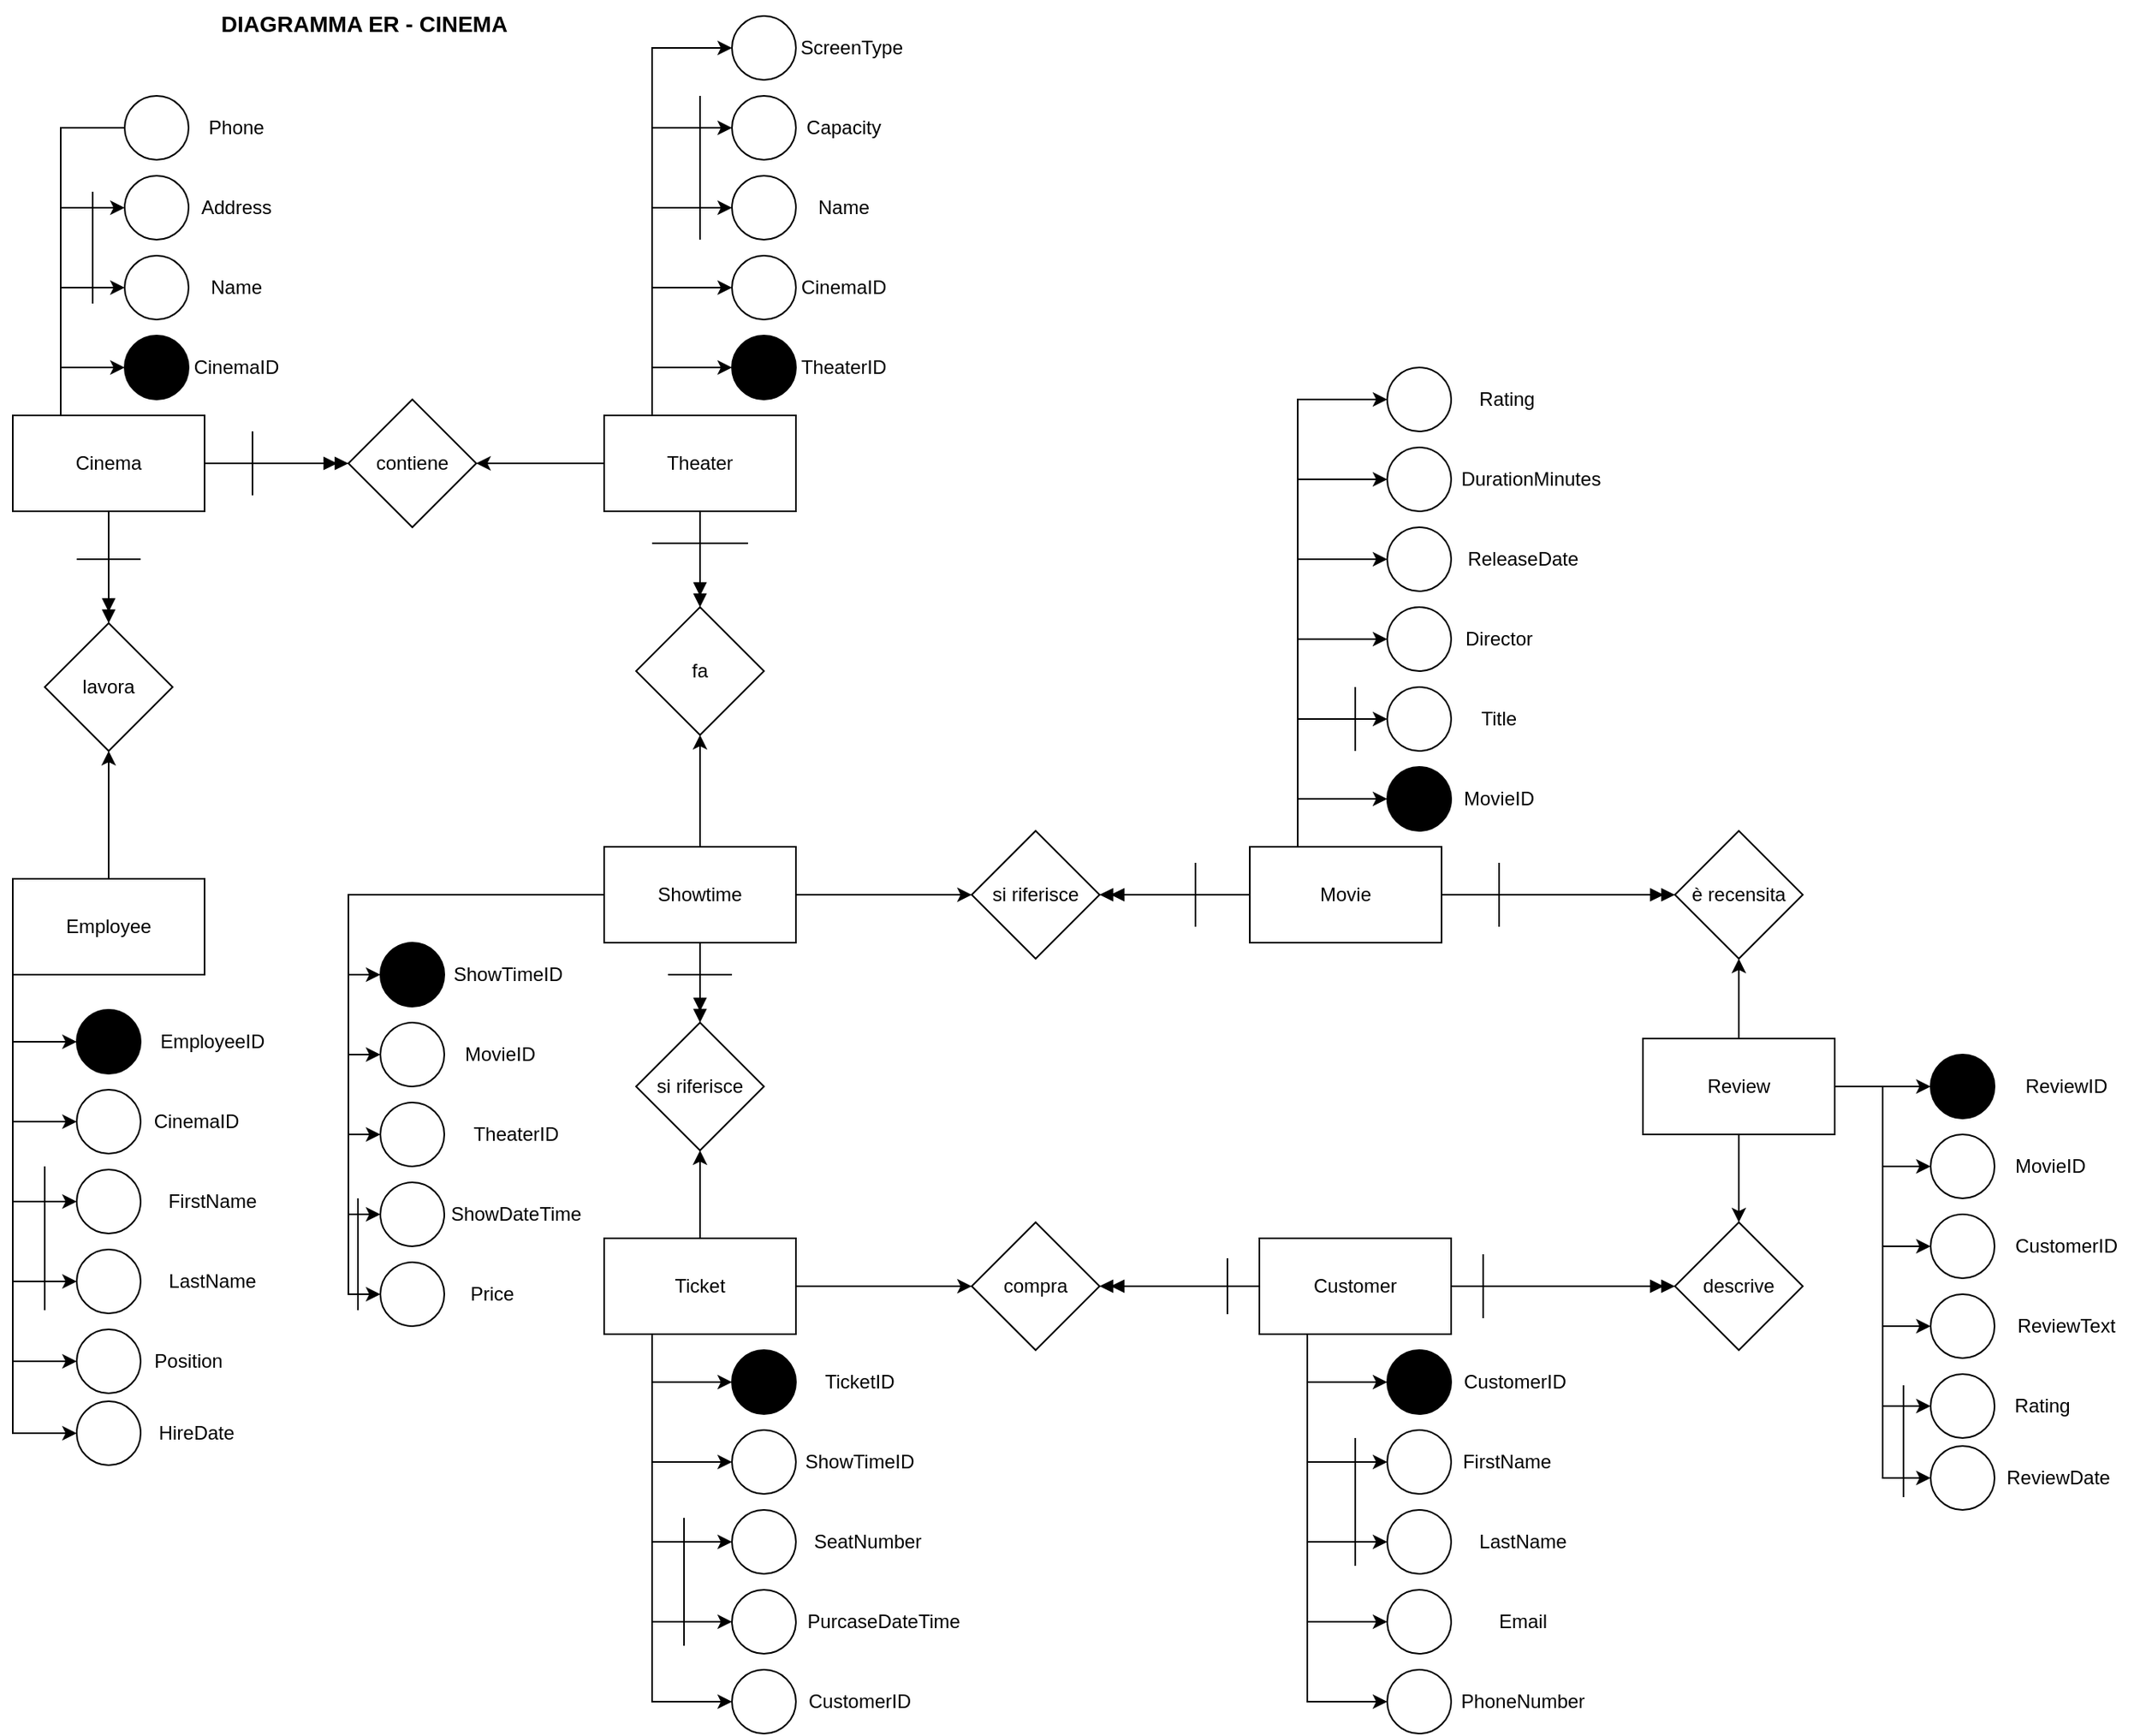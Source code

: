 <mxfile version="24.0.4" type="device">
  <diagram name="Pagina-1" id="YjfYWzAqHSG7mTVUZEVx">
    <mxGraphModel dx="1289" dy="1909" grid="1" gridSize="10" guides="1" tooltips="1" connect="1" arrows="1" fold="1" page="1" pageScale="1" pageWidth="827" pageHeight="1169" math="0" shadow="0">
      <root>
        <mxCell id="0" />
        <mxCell id="1" parent="0" />
        <mxCell id="iszFGnKtWHCGsxFUqVb4-21" style="edgeStyle=orthogonalEdgeStyle;rounded=0;orthogonalLoop=1;jettySize=auto;html=1;exitX=0.5;exitY=0;exitDx=0;exitDy=0;entryX=0.5;entryY=1;entryDx=0;entryDy=0;" edge="1" parent="1" source="iszFGnKtWHCGsxFUqVb4-1" target="iszFGnKtWHCGsxFUqVb4-18">
          <mxGeometry relative="1" as="geometry" />
        </mxCell>
        <mxCell id="iszFGnKtWHCGsxFUqVb4-23" style="edgeStyle=orthogonalEdgeStyle;rounded=0;orthogonalLoop=1;jettySize=auto;html=1;exitX=1;exitY=0.5;exitDx=0;exitDy=0;entryX=0;entryY=0.5;entryDx=0;entryDy=0;" edge="1" parent="1" source="iszFGnKtWHCGsxFUqVb4-1" target="iszFGnKtWHCGsxFUqVb4-22">
          <mxGeometry relative="1" as="geometry" />
        </mxCell>
        <mxCell id="iszFGnKtWHCGsxFUqVb4-26" style="edgeStyle=orthogonalEdgeStyle;rounded=0;orthogonalLoop=1;jettySize=auto;html=1;exitX=0.5;exitY=1;exitDx=0;exitDy=0;entryX=0.5;entryY=0;entryDx=0;entryDy=0;endArrow=doubleBlock;endFill=1;" edge="1" parent="1" source="iszFGnKtWHCGsxFUqVb4-1" target="iszFGnKtWHCGsxFUqVb4-25">
          <mxGeometry relative="1" as="geometry" />
        </mxCell>
        <mxCell id="iszFGnKtWHCGsxFUqVb4-119" style="edgeStyle=orthogonalEdgeStyle;rounded=0;orthogonalLoop=1;jettySize=auto;html=1;exitX=0;exitY=0.5;exitDx=0;exitDy=0;entryX=0;entryY=0.5;entryDx=0;entryDy=0;" edge="1" parent="1" source="iszFGnKtWHCGsxFUqVb4-1" target="iszFGnKtWHCGsxFUqVb4-116">
          <mxGeometry relative="1" as="geometry" />
        </mxCell>
        <mxCell id="iszFGnKtWHCGsxFUqVb4-120" style="edgeStyle=orthogonalEdgeStyle;rounded=0;orthogonalLoop=1;jettySize=auto;html=1;exitX=0;exitY=0.5;exitDx=0;exitDy=0;entryX=0;entryY=0.5;entryDx=0;entryDy=0;" edge="1" parent="1" source="iszFGnKtWHCGsxFUqVb4-1" target="iszFGnKtWHCGsxFUqVb4-115">
          <mxGeometry relative="1" as="geometry" />
        </mxCell>
        <mxCell id="iszFGnKtWHCGsxFUqVb4-121" style="edgeStyle=orthogonalEdgeStyle;rounded=0;orthogonalLoop=1;jettySize=auto;html=1;exitX=0;exitY=0.5;exitDx=0;exitDy=0;entryX=0;entryY=0.5;entryDx=0;entryDy=0;" edge="1" parent="1" source="iszFGnKtWHCGsxFUqVb4-1" target="iszFGnKtWHCGsxFUqVb4-113">
          <mxGeometry relative="1" as="geometry" />
        </mxCell>
        <mxCell id="iszFGnKtWHCGsxFUqVb4-122" style="edgeStyle=orthogonalEdgeStyle;rounded=0;orthogonalLoop=1;jettySize=auto;html=1;exitX=0;exitY=0.5;exitDx=0;exitDy=0;entryX=0;entryY=0.5;entryDx=0;entryDy=0;" edge="1" parent="1" source="iszFGnKtWHCGsxFUqVb4-1" target="iszFGnKtWHCGsxFUqVb4-111">
          <mxGeometry relative="1" as="geometry" />
        </mxCell>
        <mxCell id="iszFGnKtWHCGsxFUqVb4-123" style="edgeStyle=orthogonalEdgeStyle;rounded=0;orthogonalLoop=1;jettySize=auto;html=1;exitX=0;exitY=0.5;exitDx=0;exitDy=0;entryX=0;entryY=0.5;entryDx=0;entryDy=0;" edge="1" parent="1" source="iszFGnKtWHCGsxFUqVb4-1" target="iszFGnKtWHCGsxFUqVb4-109">
          <mxGeometry relative="1" as="geometry" />
        </mxCell>
        <mxCell id="iszFGnKtWHCGsxFUqVb4-1" value="Showtime" style="rounded=0;whiteSpace=wrap;html=1;" vertex="1" parent="1">
          <mxGeometry x="10" y="340" width="120" height="60" as="geometry" />
        </mxCell>
        <mxCell id="iszFGnKtWHCGsxFUqVb4-12" style="edgeStyle=orthogonalEdgeStyle;rounded=0;orthogonalLoop=1;jettySize=auto;html=1;exitX=0;exitY=0.5;exitDx=0;exitDy=0;entryX=1;entryY=0.5;entryDx=0;entryDy=0;" edge="1" parent="1" source="iszFGnKtWHCGsxFUqVb4-2" target="iszFGnKtWHCGsxFUqVb4-10">
          <mxGeometry relative="1" as="geometry" />
        </mxCell>
        <mxCell id="iszFGnKtWHCGsxFUqVb4-20" style="edgeStyle=orthogonalEdgeStyle;rounded=0;orthogonalLoop=1;jettySize=auto;html=1;exitX=0.5;exitY=1;exitDx=0;exitDy=0;entryX=0.5;entryY=0;entryDx=0;entryDy=0;endArrow=doubleBlock;endFill=1;" edge="1" parent="1" source="iszFGnKtWHCGsxFUqVb4-2" target="iszFGnKtWHCGsxFUqVb4-18">
          <mxGeometry relative="1" as="geometry" />
        </mxCell>
        <mxCell id="iszFGnKtWHCGsxFUqVb4-71" style="edgeStyle=orthogonalEdgeStyle;rounded=0;orthogonalLoop=1;jettySize=auto;html=1;exitX=0.25;exitY=0;exitDx=0;exitDy=0;entryX=0;entryY=0.5;entryDx=0;entryDy=0;" edge="1" parent="1" source="iszFGnKtWHCGsxFUqVb4-2" target="iszFGnKtWHCGsxFUqVb4-63">
          <mxGeometry relative="1" as="geometry" />
        </mxCell>
        <mxCell id="iszFGnKtWHCGsxFUqVb4-74" style="edgeStyle=orthogonalEdgeStyle;rounded=0;orthogonalLoop=1;jettySize=auto;html=1;exitX=0.25;exitY=0;exitDx=0;exitDy=0;entryX=0;entryY=0.5;entryDx=0;entryDy=0;" edge="1" parent="1" source="iszFGnKtWHCGsxFUqVb4-2" target="iszFGnKtWHCGsxFUqVb4-65">
          <mxGeometry relative="1" as="geometry" />
        </mxCell>
        <mxCell id="iszFGnKtWHCGsxFUqVb4-75" style="edgeStyle=orthogonalEdgeStyle;rounded=0;orthogonalLoop=1;jettySize=auto;html=1;exitX=0.25;exitY=0;exitDx=0;exitDy=0;entryX=0;entryY=0.5;entryDx=0;entryDy=0;" edge="1" parent="1" source="iszFGnKtWHCGsxFUqVb4-2" target="iszFGnKtWHCGsxFUqVb4-67">
          <mxGeometry relative="1" as="geometry" />
        </mxCell>
        <mxCell id="iszFGnKtWHCGsxFUqVb4-76" style="edgeStyle=orthogonalEdgeStyle;rounded=0;orthogonalLoop=1;jettySize=auto;html=1;exitX=0.25;exitY=0;exitDx=0;exitDy=0;entryX=0;entryY=0.5;entryDx=0;entryDy=0;" edge="1" parent="1" source="iszFGnKtWHCGsxFUqVb4-2" target="iszFGnKtWHCGsxFUqVb4-69">
          <mxGeometry relative="1" as="geometry" />
        </mxCell>
        <mxCell id="iszFGnKtWHCGsxFUqVb4-77" style="edgeStyle=orthogonalEdgeStyle;rounded=0;orthogonalLoop=1;jettySize=auto;html=1;exitX=0.25;exitY=0;exitDx=0;exitDy=0;entryX=0;entryY=0.5;entryDx=0;entryDy=0;" edge="1" parent="1" source="iszFGnKtWHCGsxFUqVb4-2" target="iszFGnKtWHCGsxFUqVb4-72">
          <mxGeometry relative="1" as="geometry" />
        </mxCell>
        <mxCell id="iszFGnKtWHCGsxFUqVb4-2" value="Theater" style="rounded=0;whiteSpace=wrap;html=1;" vertex="1" parent="1">
          <mxGeometry x="10" y="70" width="120" height="60" as="geometry" />
        </mxCell>
        <mxCell id="iszFGnKtWHCGsxFUqVb4-11" style="edgeStyle=orthogonalEdgeStyle;rounded=0;orthogonalLoop=1;jettySize=auto;html=1;exitX=1;exitY=0.5;exitDx=0;exitDy=0;entryX=0;entryY=0.5;entryDx=0;entryDy=0;endArrow=doubleBlock;endFill=1;" edge="1" parent="1" source="iszFGnKtWHCGsxFUqVb4-3" target="iszFGnKtWHCGsxFUqVb4-10">
          <mxGeometry relative="1" as="geometry" />
        </mxCell>
        <mxCell id="iszFGnKtWHCGsxFUqVb4-32" style="edgeStyle=orthogonalEdgeStyle;rounded=0;orthogonalLoop=1;jettySize=auto;html=1;exitX=0.5;exitY=1;exitDx=0;exitDy=0;entryX=0.5;entryY=0;entryDx=0;entryDy=0;endArrow=doubleBlock;endFill=1;" edge="1" parent="1" source="iszFGnKtWHCGsxFUqVb4-3" target="iszFGnKtWHCGsxFUqVb4-31">
          <mxGeometry relative="1" as="geometry" />
        </mxCell>
        <mxCell id="iszFGnKtWHCGsxFUqVb4-59" style="edgeStyle=orthogonalEdgeStyle;rounded=0;orthogonalLoop=1;jettySize=auto;html=1;exitX=0.25;exitY=0;exitDx=0;exitDy=0;entryX=0;entryY=0.5;entryDx=0;entryDy=0;" edge="1" parent="1" source="iszFGnKtWHCGsxFUqVb4-3" target="iszFGnKtWHCGsxFUqVb4-47">
          <mxGeometry relative="1" as="geometry" />
        </mxCell>
        <mxCell id="iszFGnKtWHCGsxFUqVb4-60" style="edgeStyle=orthogonalEdgeStyle;rounded=0;orthogonalLoop=1;jettySize=auto;html=1;exitX=0.25;exitY=0;exitDx=0;exitDy=0;entryX=0;entryY=0.5;entryDx=0;entryDy=0;" edge="1" parent="1" source="iszFGnKtWHCGsxFUqVb4-3" target="iszFGnKtWHCGsxFUqVb4-49">
          <mxGeometry relative="1" as="geometry" />
        </mxCell>
        <mxCell id="iszFGnKtWHCGsxFUqVb4-61" style="edgeStyle=orthogonalEdgeStyle;rounded=0;orthogonalLoop=1;jettySize=auto;html=1;exitX=0.25;exitY=0;exitDx=0;exitDy=0;entryX=0;entryY=0.5;entryDx=0;entryDy=0;" edge="1" parent="1" source="iszFGnKtWHCGsxFUqVb4-3" target="iszFGnKtWHCGsxFUqVb4-51">
          <mxGeometry relative="1" as="geometry" />
        </mxCell>
        <mxCell id="iszFGnKtWHCGsxFUqVb4-62" style="edgeStyle=orthogonalEdgeStyle;rounded=0;orthogonalLoop=1;jettySize=auto;html=1;exitX=0.25;exitY=0;exitDx=0;exitDy=0;entryX=0;entryY=0.5;entryDx=0;entryDy=0;endArrow=none;" edge="1" parent="1" source="iszFGnKtWHCGsxFUqVb4-3" target="iszFGnKtWHCGsxFUqVb4-55">
          <mxGeometry relative="1" as="geometry" />
        </mxCell>
        <mxCell id="iszFGnKtWHCGsxFUqVb4-3" value="Cinema" style="rounded=0;whiteSpace=wrap;html=1;" vertex="1" parent="1">
          <mxGeometry x="-360" y="70" width="120" height="60" as="geometry" />
        </mxCell>
        <mxCell id="iszFGnKtWHCGsxFUqVb4-33" style="edgeStyle=orthogonalEdgeStyle;rounded=0;orthogonalLoop=1;jettySize=auto;html=1;exitX=0.5;exitY=0;exitDx=0;exitDy=0;entryX=0.5;entryY=1;entryDx=0;entryDy=0;" edge="1" parent="1" source="iszFGnKtWHCGsxFUqVb4-4" target="iszFGnKtWHCGsxFUqVb4-31">
          <mxGeometry relative="1" as="geometry" />
        </mxCell>
        <mxCell id="iszFGnKtWHCGsxFUqVb4-202" style="edgeStyle=orthogonalEdgeStyle;rounded=0;orthogonalLoop=1;jettySize=auto;html=1;exitX=0;exitY=1;exitDx=0;exitDy=0;entryX=0;entryY=0.5;entryDx=0;entryDy=0;" edge="1" parent="1" source="iszFGnKtWHCGsxFUqVb4-4" target="iszFGnKtWHCGsxFUqVb4-197">
          <mxGeometry relative="1" as="geometry" />
        </mxCell>
        <mxCell id="iszFGnKtWHCGsxFUqVb4-203" style="edgeStyle=orthogonalEdgeStyle;rounded=0;orthogonalLoop=1;jettySize=auto;html=1;exitX=0;exitY=1;exitDx=0;exitDy=0;entryX=0;entryY=0.5;entryDx=0;entryDy=0;" edge="1" parent="1" source="iszFGnKtWHCGsxFUqVb4-4" target="iszFGnKtWHCGsxFUqVb4-196">
          <mxGeometry relative="1" as="geometry" />
        </mxCell>
        <mxCell id="iszFGnKtWHCGsxFUqVb4-204" style="edgeStyle=orthogonalEdgeStyle;rounded=0;orthogonalLoop=1;jettySize=auto;html=1;exitX=0;exitY=1;exitDx=0;exitDy=0;entryX=0;entryY=0.5;entryDx=0;entryDy=0;" edge="1" parent="1" source="iszFGnKtWHCGsxFUqVb4-4" target="iszFGnKtWHCGsxFUqVb4-194">
          <mxGeometry relative="1" as="geometry" />
        </mxCell>
        <mxCell id="iszFGnKtWHCGsxFUqVb4-205" style="edgeStyle=orthogonalEdgeStyle;rounded=0;orthogonalLoop=1;jettySize=auto;html=1;exitX=0;exitY=1;exitDx=0;exitDy=0;entryX=0;entryY=0.5;entryDx=0;entryDy=0;" edge="1" parent="1" source="iszFGnKtWHCGsxFUqVb4-4" target="iszFGnKtWHCGsxFUqVb4-192">
          <mxGeometry relative="1" as="geometry" />
        </mxCell>
        <mxCell id="iszFGnKtWHCGsxFUqVb4-206" style="edgeStyle=orthogonalEdgeStyle;rounded=0;orthogonalLoop=1;jettySize=auto;html=1;exitX=0;exitY=1;exitDx=0;exitDy=0;entryX=0;entryY=0.5;entryDx=0;entryDy=0;" edge="1" parent="1" source="iszFGnKtWHCGsxFUqVb4-4" target="iszFGnKtWHCGsxFUqVb4-190">
          <mxGeometry relative="1" as="geometry" />
        </mxCell>
        <mxCell id="iszFGnKtWHCGsxFUqVb4-207" style="edgeStyle=orthogonalEdgeStyle;rounded=0;orthogonalLoop=1;jettySize=auto;html=1;exitX=0;exitY=1;exitDx=0;exitDy=0;entryX=0;entryY=0.5;entryDx=0;entryDy=0;" edge="1" parent="1" source="iszFGnKtWHCGsxFUqVb4-4" target="iszFGnKtWHCGsxFUqVb4-200">
          <mxGeometry relative="1" as="geometry" />
        </mxCell>
        <mxCell id="iszFGnKtWHCGsxFUqVb4-4" value="Employee" style="rounded=0;whiteSpace=wrap;html=1;" vertex="1" parent="1">
          <mxGeometry x="-360" y="360" width="120" height="60" as="geometry" />
        </mxCell>
        <mxCell id="iszFGnKtWHCGsxFUqVb4-30" style="edgeStyle=orthogonalEdgeStyle;rounded=0;orthogonalLoop=1;jettySize=auto;html=1;exitX=0;exitY=0.5;exitDx=0;exitDy=0;entryX=1;entryY=0.5;entryDx=0;entryDy=0;endArrow=doubleBlock;endFill=1;" edge="1" parent="1" source="iszFGnKtWHCGsxFUqVb4-5" target="iszFGnKtWHCGsxFUqVb4-28">
          <mxGeometry relative="1" as="geometry" />
        </mxCell>
        <mxCell id="iszFGnKtWHCGsxFUqVb4-39" style="edgeStyle=orthogonalEdgeStyle;rounded=0;orthogonalLoop=1;jettySize=auto;html=1;exitX=1;exitY=0.5;exitDx=0;exitDy=0;entryX=0;entryY=0.5;entryDx=0;entryDy=0;endArrow=doubleBlock;endFill=1;" edge="1" parent="1" source="iszFGnKtWHCGsxFUqVb4-5" target="iszFGnKtWHCGsxFUqVb4-36">
          <mxGeometry relative="1" as="geometry" />
        </mxCell>
        <mxCell id="iszFGnKtWHCGsxFUqVb4-164" style="edgeStyle=orthogonalEdgeStyle;rounded=0;orthogonalLoop=1;jettySize=auto;html=1;exitX=0.25;exitY=1;exitDx=0;exitDy=0;entryX=0;entryY=0.5;entryDx=0;entryDy=0;" edge="1" parent="1" source="iszFGnKtWHCGsxFUqVb4-5" target="iszFGnKtWHCGsxFUqVb4-161">
          <mxGeometry relative="1" as="geometry" />
        </mxCell>
        <mxCell id="iszFGnKtWHCGsxFUqVb4-165" style="edgeStyle=orthogonalEdgeStyle;rounded=0;orthogonalLoop=1;jettySize=auto;html=1;exitX=0.25;exitY=1;exitDx=0;exitDy=0;entryX=0;entryY=0.5;entryDx=0;entryDy=0;" edge="1" parent="1" source="iszFGnKtWHCGsxFUqVb4-5" target="iszFGnKtWHCGsxFUqVb4-160">
          <mxGeometry relative="1" as="geometry" />
        </mxCell>
        <mxCell id="iszFGnKtWHCGsxFUqVb4-167" style="edgeStyle=orthogonalEdgeStyle;rounded=0;orthogonalLoop=1;jettySize=auto;html=1;exitX=0.25;exitY=1;exitDx=0;exitDy=0;entryX=0;entryY=0.5;entryDx=0;entryDy=0;" edge="1" parent="1" source="iszFGnKtWHCGsxFUqVb4-5" target="iszFGnKtWHCGsxFUqVb4-158">
          <mxGeometry relative="1" as="geometry" />
        </mxCell>
        <mxCell id="iszFGnKtWHCGsxFUqVb4-168" style="edgeStyle=orthogonalEdgeStyle;rounded=0;orthogonalLoop=1;jettySize=auto;html=1;exitX=0.25;exitY=1;exitDx=0;exitDy=0;entryX=0;entryY=0.5;entryDx=0;entryDy=0;" edge="1" parent="1" source="iszFGnKtWHCGsxFUqVb4-5" target="iszFGnKtWHCGsxFUqVb4-156">
          <mxGeometry relative="1" as="geometry" />
        </mxCell>
        <mxCell id="iszFGnKtWHCGsxFUqVb4-169" style="edgeStyle=orthogonalEdgeStyle;rounded=0;orthogonalLoop=1;jettySize=auto;html=1;exitX=0.25;exitY=1;exitDx=0;exitDy=0;entryX=0;entryY=0.5;entryDx=0;entryDy=0;" edge="1" parent="1" source="iszFGnKtWHCGsxFUqVb4-5" target="iszFGnKtWHCGsxFUqVb4-154">
          <mxGeometry relative="1" as="geometry" />
        </mxCell>
        <mxCell id="iszFGnKtWHCGsxFUqVb4-5" value="Customer" style="rounded=0;whiteSpace=wrap;html=1;" vertex="1" parent="1">
          <mxGeometry x="420" y="585" width="120" height="60" as="geometry" />
        </mxCell>
        <mxCell id="iszFGnKtWHCGsxFUqVb4-24" style="edgeStyle=orthogonalEdgeStyle;rounded=0;orthogonalLoop=1;jettySize=auto;html=1;exitX=0;exitY=0.5;exitDx=0;exitDy=0;entryX=1;entryY=0.5;entryDx=0;entryDy=0;endArrow=doubleBlock;endFill=1;" edge="1" parent="1" source="iszFGnKtWHCGsxFUqVb4-6" target="iszFGnKtWHCGsxFUqVb4-22">
          <mxGeometry relative="1" as="geometry" />
        </mxCell>
        <mxCell id="iszFGnKtWHCGsxFUqVb4-37" style="edgeStyle=orthogonalEdgeStyle;rounded=0;orthogonalLoop=1;jettySize=auto;html=1;exitX=1;exitY=0.5;exitDx=0;exitDy=0;entryX=0;entryY=0.5;entryDx=0;entryDy=0;endArrow=doubleBlock;endFill=1;" edge="1" parent="1" source="iszFGnKtWHCGsxFUqVb4-6" target="iszFGnKtWHCGsxFUqVb4-35">
          <mxGeometry relative="1" as="geometry" />
        </mxCell>
        <mxCell id="iszFGnKtWHCGsxFUqVb4-101" style="edgeStyle=orthogonalEdgeStyle;rounded=0;orthogonalLoop=1;jettySize=auto;html=1;exitX=0.25;exitY=0;exitDx=0;exitDy=0;entryX=0;entryY=0.5;entryDx=0;entryDy=0;" edge="1" parent="1" source="iszFGnKtWHCGsxFUqVb4-6" target="iszFGnKtWHCGsxFUqVb4-88">
          <mxGeometry relative="1" as="geometry" />
        </mxCell>
        <mxCell id="iszFGnKtWHCGsxFUqVb4-102" style="edgeStyle=orthogonalEdgeStyle;rounded=0;orthogonalLoop=1;jettySize=auto;html=1;exitX=0.25;exitY=0;exitDx=0;exitDy=0;entryX=0;entryY=0.5;entryDx=0;entryDy=0;" edge="1" parent="1" source="iszFGnKtWHCGsxFUqVb4-6" target="iszFGnKtWHCGsxFUqVb4-90">
          <mxGeometry relative="1" as="geometry" />
        </mxCell>
        <mxCell id="iszFGnKtWHCGsxFUqVb4-103" style="edgeStyle=orthogonalEdgeStyle;rounded=0;orthogonalLoop=1;jettySize=auto;html=1;exitX=0.25;exitY=0;exitDx=0;exitDy=0;entryX=0;entryY=0.5;entryDx=0;entryDy=0;" edge="1" parent="1" source="iszFGnKtWHCGsxFUqVb4-6" target="iszFGnKtWHCGsxFUqVb4-92">
          <mxGeometry relative="1" as="geometry" />
        </mxCell>
        <mxCell id="iszFGnKtWHCGsxFUqVb4-104" style="edgeStyle=orthogonalEdgeStyle;rounded=0;orthogonalLoop=1;jettySize=auto;html=1;exitX=0.25;exitY=0;exitDx=0;exitDy=0;entryX=0;entryY=0.5;entryDx=0;entryDy=0;" edge="1" parent="1" source="iszFGnKtWHCGsxFUqVb4-6" target="iszFGnKtWHCGsxFUqVb4-94">
          <mxGeometry relative="1" as="geometry" />
        </mxCell>
        <mxCell id="iszFGnKtWHCGsxFUqVb4-105" style="edgeStyle=orthogonalEdgeStyle;rounded=0;orthogonalLoop=1;jettySize=auto;html=1;exitX=0.25;exitY=0;exitDx=0;exitDy=0;entryX=0;entryY=0.5;entryDx=0;entryDy=0;" edge="1" parent="1" source="iszFGnKtWHCGsxFUqVb4-6" target="iszFGnKtWHCGsxFUqVb4-96">
          <mxGeometry relative="1" as="geometry" />
        </mxCell>
        <mxCell id="iszFGnKtWHCGsxFUqVb4-106" style="edgeStyle=orthogonalEdgeStyle;rounded=0;orthogonalLoop=1;jettySize=auto;html=1;exitX=0.25;exitY=0;exitDx=0;exitDy=0;entryX=0;entryY=0.5;entryDx=0;entryDy=0;" edge="1" parent="1" source="iszFGnKtWHCGsxFUqVb4-6" target="iszFGnKtWHCGsxFUqVb4-99">
          <mxGeometry relative="1" as="geometry" />
        </mxCell>
        <mxCell id="iszFGnKtWHCGsxFUqVb4-6" value="Movie" style="rounded=0;whiteSpace=wrap;html=1;" vertex="1" parent="1">
          <mxGeometry x="414" y="340" width="120" height="60" as="geometry" />
        </mxCell>
        <mxCell id="iszFGnKtWHCGsxFUqVb4-27" style="edgeStyle=orthogonalEdgeStyle;rounded=0;orthogonalLoop=1;jettySize=auto;html=1;exitX=0.5;exitY=0;exitDx=0;exitDy=0;entryX=0.5;entryY=1;entryDx=0;entryDy=0;" edge="1" parent="1" source="iszFGnKtWHCGsxFUqVb4-7" target="iszFGnKtWHCGsxFUqVb4-25">
          <mxGeometry relative="1" as="geometry" />
        </mxCell>
        <mxCell id="iszFGnKtWHCGsxFUqVb4-29" style="edgeStyle=orthogonalEdgeStyle;rounded=0;orthogonalLoop=1;jettySize=auto;html=1;exitX=1;exitY=0.5;exitDx=0;exitDy=0;entryX=0;entryY=0.5;entryDx=0;entryDy=0;endArrow=classic;endFill=1;" edge="1" parent="1" source="iszFGnKtWHCGsxFUqVb4-7" target="iszFGnKtWHCGsxFUqVb4-28">
          <mxGeometry relative="1" as="geometry" />
        </mxCell>
        <mxCell id="iszFGnKtWHCGsxFUqVb4-144" style="edgeStyle=orthogonalEdgeStyle;rounded=0;orthogonalLoop=1;jettySize=auto;html=1;exitX=0.25;exitY=1;exitDx=0;exitDy=0;entryX=0;entryY=0.5;entryDx=0;entryDy=0;" edge="1" parent="1" source="iszFGnKtWHCGsxFUqVb4-7" target="iszFGnKtWHCGsxFUqVb4-141">
          <mxGeometry relative="1" as="geometry" />
        </mxCell>
        <mxCell id="iszFGnKtWHCGsxFUqVb4-145" style="edgeStyle=orthogonalEdgeStyle;rounded=0;orthogonalLoop=1;jettySize=auto;html=1;exitX=0.25;exitY=1;exitDx=0;exitDy=0;entryX=0;entryY=0.5;entryDx=0;entryDy=0;" edge="1" parent="1" source="iszFGnKtWHCGsxFUqVb4-7" target="iszFGnKtWHCGsxFUqVb4-140">
          <mxGeometry relative="1" as="geometry" />
        </mxCell>
        <mxCell id="iszFGnKtWHCGsxFUqVb4-146" style="edgeStyle=orthogonalEdgeStyle;rounded=0;orthogonalLoop=1;jettySize=auto;html=1;exitX=0.25;exitY=1;exitDx=0;exitDy=0;entryX=0;entryY=0.5;entryDx=0;entryDy=0;" edge="1" parent="1" source="iszFGnKtWHCGsxFUqVb4-7" target="iszFGnKtWHCGsxFUqVb4-138">
          <mxGeometry relative="1" as="geometry" />
        </mxCell>
        <mxCell id="iszFGnKtWHCGsxFUqVb4-147" style="edgeStyle=orthogonalEdgeStyle;rounded=0;orthogonalLoop=1;jettySize=auto;html=1;exitX=0.25;exitY=1;exitDx=0;exitDy=0;entryX=0;entryY=0.5;entryDx=0;entryDy=0;" edge="1" parent="1" source="iszFGnKtWHCGsxFUqVb4-7" target="iszFGnKtWHCGsxFUqVb4-136">
          <mxGeometry relative="1" as="geometry" />
        </mxCell>
        <mxCell id="iszFGnKtWHCGsxFUqVb4-148" style="edgeStyle=orthogonalEdgeStyle;rounded=0;orthogonalLoop=1;jettySize=auto;html=1;exitX=0.25;exitY=1;exitDx=0;exitDy=0;entryX=0;entryY=0.5;entryDx=0;entryDy=0;" edge="1" parent="1" source="iszFGnKtWHCGsxFUqVb4-7" target="iszFGnKtWHCGsxFUqVb4-134">
          <mxGeometry relative="1" as="geometry" />
        </mxCell>
        <mxCell id="iszFGnKtWHCGsxFUqVb4-7" value="Ticket" style="rounded=0;whiteSpace=wrap;html=1;" vertex="1" parent="1">
          <mxGeometry x="10" y="585" width="120" height="60" as="geometry" />
        </mxCell>
        <mxCell id="iszFGnKtWHCGsxFUqVb4-38" style="edgeStyle=orthogonalEdgeStyle;rounded=0;orthogonalLoop=1;jettySize=auto;html=1;exitX=0.5;exitY=0;exitDx=0;exitDy=0;entryX=0.5;entryY=1;entryDx=0;entryDy=0;" edge="1" parent="1" source="iszFGnKtWHCGsxFUqVb4-8" target="iszFGnKtWHCGsxFUqVb4-35">
          <mxGeometry relative="1" as="geometry" />
        </mxCell>
        <mxCell id="iszFGnKtWHCGsxFUqVb4-40" style="edgeStyle=orthogonalEdgeStyle;rounded=0;orthogonalLoop=1;jettySize=auto;html=1;exitX=0.5;exitY=1;exitDx=0;exitDy=0;entryX=0.5;entryY=0;entryDx=0;entryDy=0;" edge="1" parent="1" source="iszFGnKtWHCGsxFUqVb4-8" target="iszFGnKtWHCGsxFUqVb4-36">
          <mxGeometry relative="1" as="geometry" />
        </mxCell>
        <mxCell id="iszFGnKtWHCGsxFUqVb4-183" style="edgeStyle=orthogonalEdgeStyle;rounded=0;orthogonalLoop=1;jettySize=auto;html=1;exitX=1;exitY=0.5;exitDx=0;exitDy=0;entryX=0;entryY=0.5;entryDx=0;entryDy=0;" edge="1" parent="1" source="iszFGnKtWHCGsxFUqVb4-8" target="iszFGnKtWHCGsxFUqVb4-178">
          <mxGeometry relative="1" as="geometry" />
        </mxCell>
        <mxCell id="iszFGnKtWHCGsxFUqVb4-184" style="edgeStyle=orthogonalEdgeStyle;rounded=0;orthogonalLoop=1;jettySize=auto;html=1;exitX=1;exitY=0.5;exitDx=0;exitDy=0;entryX=0;entryY=0.5;entryDx=0;entryDy=0;" edge="1" parent="1" source="iszFGnKtWHCGsxFUqVb4-8" target="iszFGnKtWHCGsxFUqVb4-177">
          <mxGeometry relative="1" as="geometry" />
        </mxCell>
        <mxCell id="iszFGnKtWHCGsxFUqVb4-185" style="edgeStyle=orthogonalEdgeStyle;rounded=0;orthogonalLoop=1;jettySize=auto;html=1;exitX=1;exitY=0.5;exitDx=0;exitDy=0;entryX=0;entryY=0.5;entryDx=0;entryDy=0;" edge="1" parent="1" source="iszFGnKtWHCGsxFUqVb4-8" target="iszFGnKtWHCGsxFUqVb4-175">
          <mxGeometry relative="1" as="geometry" />
        </mxCell>
        <mxCell id="iszFGnKtWHCGsxFUqVb4-186" style="edgeStyle=orthogonalEdgeStyle;rounded=0;orthogonalLoop=1;jettySize=auto;html=1;exitX=1;exitY=0.5;exitDx=0;exitDy=0;entryX=0;entryY=0.5;entryDx=0;entryDy=0;" edge="1" parent="1" source="iszFGnKtWHCGsxFUqVb4-8" target="iszFGnKtWHCGsxFUqVb4-173">
          <mxGeometry relative="1" as="geometry" />
        </mxCell>
        <mxCell id="iszFGnKtWHCGsxFUqVb4-188" style="edgeStyle=orthogonalEdgeStyle;rounded=0;orthogonalLoop=1;jettySize=auto;html=1;exitX=1;exitY=0.5;exitDx=0;exitDy=0;entryX=0;entryY=0.5;entryDx=0;entryDy=0;" edge="1" parent="1" source="iszFGnKtWHCGsxFUqVb4-8" target="iszFGnKtWHCGsxFUqVb4-171">
          <mxGeometry relative="1" as="geometry" />
        </mxCell>
        <mxCell id="iszFGnKtWHCGsxFUqVb4-189" style="edgeStyle=orthogonalEdgeStyle;rounded=0;orthogonalLoop=1;jettySize=auto;html=1;exitX=1;exitY=0.5;exitDx=0;exitDy=0;entryX=0;entryY=0.5;entryDx=0;entryDy=0;" edge="1" parent="1" source="iszFGnKtWHCGsxFUqVb4-8" target="iszFGnKtWHCGsxFUqVb4-181">
          <mxGeometry relative="1" as="geometry" />
        </mxCell>
        <mxCell id="iszFGnKtWHCGsxFUqVb4-8" value="Review" style="rounded=0;whiteSpace=wrap;html=1;" vertex="1" parent="1">
          <mxGeometry x="660" y="460" width="120" height="60" as="geometry" />
        </mxCell>
        <mxCell id="iszFGnKtWHCGsxFUqVb4-10" value="contiene" style="rhombus;whiteSpace=wrap;html=1;" vertex="1" parent="1">
          <mxGeometry x="-150" y="60" width="80" height="80" as="geometry" />
        </mxCell>
        <mxCell id="iszFGnKtWHCGsxFUqVb4-13" value="" style="endArrow=none;html=1;rounded=0;" edge="1" parent="1">
          <mxGeometry width="50" height="50" relative="1" as="geometry">
            <mxPoint x="-210" y="120" as="sourcePoint" />
            <mxPoint x="-210" y="80" as="targetPoint" />
          </mxGeometry>
        </mxCell>
        <mxCell id="iszFGnKtWHCGsxFUqVb4-17" value="&lt;b&gt;&lt;font style=&quot;font-size: 14px;&quot;&gt;DIAGRAMMA ER - CINEMA&lt;/font&gt;&lt;/b&gt;" style="text;html=1;align=center;verticalAlign=middle;whiteSpace=wrap;rounded=0;" vertex="1" parent="1">
          <mxGeometry x="-260" y="-190" width="240" height="30" as="geometry" />
        </mxCell>
        <mxCell id="iszFGnKtWHCGsxFUqVb4-18" value="fa" style="rhombus;whiteSpace=wrap;html=1;" vertex="1" parent="1">
          <mxGeometry x="30" y="190" width="80" height="80" as="geometry" />
        </mxCell>
        <mxCell id="iszFGnKtWHCGsxFUqVb4-22" value="si riferisce" style="rhombus;whiteSpace=wrap;html=1;" vertex="1" parent="1">
          <mxGeometry x="240" y="330" width="80" height="80" as="geometry" />
        </mxCell>
        <mxCell id="iszFGnKtWHCGsxFUqVb4-25" value="si riferisce" style="rhombus;whiteSpace=wrap;html=1;" vertex="1" parent="1">
          <mxGeometry x="30" y="450" width="80" height="80" as="geometry" />
        </mxCell>
        <mxCell id="iszFGnKtWHCGsxFUqVb4-28" value="compra" style="rhombus;whiteSpace=wrap;html=1;" vertex="1" parent="1">
          <mxGeometry x="240" y="575" width="80" height="80" as="geometry" />
        </mxCell>
        <mxCell id="iszFGnKtWHCGsxFUqVb4-31" value="lavora" style="rhombus;whiteSpace=wrap;html=1;" vertex="1" parent="1">
          <mxGeometry x="-340" y="200" width="80" height="80" as="geometry" />
        </mxCell>
        <mxCell id="iszFGnKtWHCGsxFUqVb4-34" value="" style="endArrow=none;html=1;rounded=0;" edge="1" parent="1">
          <mxGeometry width="50" height="50" relative="1" as="geometry">
            <mxPoint x="-320" y="160" as="sourcePoint" />
            <mxPoint x="-280" y="160" as="targetPoint" />
          </mxGeometry>
        </mxCell>
        <mxCell id="iszFGnKtWHCGsxFUqVb4-35" value="è recensita" style="rhombus;whiteSpace=wrap;html=1;" vertex="1" parent="1">
          <mxGeometry x="680" y="330" width="80" height="80" as="geometry" />
        </mxCell>
        <mxCell id="iszFGnKtWHCGsxFUqVb4-36" value="descrive" style="rhombus;whiteSpace=wrap;html=1;" vertex="1" parent="1">
          <mxGeometry x="680" y="575" width="80" height="80" as="geometry" />
        </mxCell>
        <mxCell id="iszFGnKtWHCGsxFUqVb4-41" value="" style="endArrow=none;html=1;rounded=0;" edge="1" parent="1">
          <mxGeometry width="50" height="50" relative="1" as="geometry">
            <mxPoint x="50" y="420" as="sourcePoint" />
            <mxPoint x="90" y="420" as="targetPoint" />
          </mxGeometry>
        </mxCell>
        <mxCell id="iszFGnKtWHCGsxFUqVb4-42" value="" style="endArrow=none;html=1;rounded=0;" edge="1" parent="1">
          <mxGeometry width="50" height="50" relative="1" as="geometry">
            <mxPoint x="380" y="390" as="sourcePoint" />
            <mxPoint x="380" y="350" as="targetPoint" />
          </mxGeometry>
        </mxCell>
        <mxCell id="iszFGnKtWHCGsxFUqVb4-43" value="" style="endArrow=none;html=1;rounded=0;" edge="1" parent="1">
          <mxGeometry width="50" height="50" relative="1" as="geometry">
            <mxPoint x="40" y="150" as="sourcePoint" />
            <mxPoint x="100" y="150" as="targetPoint" />
          </mxGeometry>
        </mxCell>
        <mxCell id="iszFGnKtWHCGsxFUqVb4-44" value="" style="endArrow=none;html=1;rounded=0;" edge="1" parent="1">
          <mxGeometry width="50" height="50" relative="1" as="geometry">
            <mxPoint x="570" y="390" as="sourcePoint" />
            <mxPoint x="570" y="350" as="targetPoint" />
          </mxGeometry>
        </mxCell>
        <mxCell id="iszFGnKtWHCGsxFUqVb4-45" value="" style="endArrow=none;html=1;rounded=0;" edge="1" parent="1">
          <mxGeometry width="50" height="50" relative="1" as="geometry">
            <mxPoint x="560" y="635" as="sourcePoint" />
            <mxPoint x="560" y="595" as="targetPoint" />
          </mxGeometry>
        </mxCell>
        <mxCell id="iszFGnKtWHCGsxFUqVb4-46" value="" style="endArrow=none;html=1;rounded=0;" edge="1" parent="1">
          <mxGeometry width="50" height="50" relative="1" as="geometry">
            <mxPoint x="400" y="632.5" as="sourcePoint" />
            <mxPoint x="400" y="597.5" as="targetPoint" />
          </mxGeometry>
        </mxCell>
        <mxCell id="iszFGnKtWHCGsxFUqVb4-47" value="" style="ellipse;whiteSpace=wrap;html=1;aspect=fixed;fillColor=#000000;" vertex="1" parent="1">
          <mxGeometry x="-290" y="20" width="40" height="40" as="geometry" />
        </mxCell>
        <mxCell id="iszFGnKtWHCGsxFUqVb4-48" value="CinemaID" style="text;html=1;align=center;verticalAlign=middle;whiteSpace=wrap;rounded=0;" vertex="1" parent="1">
          <mxGeometry x="-250" y="25" width="60" height="30" as="geometry" />
        </mxCell>
        <mxCell id="iszFGnKtWHCGsxFUqVb4-49" value="" style="ellipse;whiteSpace=wrap;html=1;aspect=fixed;" vertex="1" parent="1">
          <mxGeometry x="-290" y="-30" width="40" height="40" as="geometry" />
        </mxCell>
        <mxCell id="iszFGnKtWHCGsxFUqVb4-50" value="Name" style="text;html=1;align=center;verticalAlign=middle;whiteSpace=wrap;rounded=0;" vertex="1" parent="1">
          <mxGeometry x="-250" y="-25" width="60" height="30" as="geometry" />
        </mxCell>
        <mxCell id="iszFGnKtWHCGsxFUqVb4-51" value="" style="ellipse;whiteSpace=wrap;html=1;aspect=fixed;" vertex="1" parent="1">
          <mxGeometry x="-290" y="-80" width="40" height="40" as="geometry" />
        </mxCell>
        <mxCell id="iszFGnKtWHCGsxFUqVb4-52" value="Address" style="text;html=1;align=center;verticalAlign=middle;whiteSpace=wrap;rounded=0;" vertex="1" parent="1">
          <mxGeometry x="-250" y="-75" width="60" height="30" as="geometry" />
        </mxCell>
        <mxCell id="iszFGnKtWHCGsxFUqVb4-55" value="" style="ellipse;whiteSpace=wrap;html=1;aspect=fixed;" vertex="1" parent="1">
          <mxGeometry x="-290" y="-130" width="40" height="40" as="geometry" />
        </mxCell>
        <mxCell id="iszFGnKtWHCGsxFUqVb4-56" value="Phone" style="text;html=1;align=center;verticalAlign=middle;whiteSpace=wrap;rounded=0;" vertex="1" parent="1">
          <mxGeometry x="-250" y="-125" width="60" height="30" as="geometry" />
        </mxCell>
        <mxCell id="iszFGnKtWHCGsxFUqVb4-63" value="" style="ellipse;whiteSpace=wrap;html=1;aspect=fixed;fillColor=#000000;" vertex="1" parent="1">
          <mxGeometry x="90" y="20" width="40" height="40" as="geometry" />
        </mxCell>
        <mxCell id="iszFGnKtWHCGsxFUqVb4-64" value="TheaterID" style="text;html=1;align=center;verticalAlign=middle;whiteSpace=wrap;rounded=0;" vertex="1" parent="1">
          <mxGeometry x="120" y="25" width="80" height="30" as="geometry" />
        </mxCell>
        <mxCell id="iszFGnKtWHCGsxFUqVb4-65" value="" style="ellipse;whiteSpace=wrap;html=1;aspect=fixed;" vertex="1" parent="1">
          <mxGeometry x="90" y="-30" width="40" height="40" as="geometry" />
        </mxCell>
        <mxCell id="iszFGnKtWHCGsxFUqVb4-66" value="CinemaID" style="text;html=1;align=center;verticalAlign=middle;whiteSpace=wrap;rounded=0;" vertex="1" parent="1">
          <mxGeometry x="130" y="-25" width="60" height="30" as="geometry" />
        </mxCell>
        <mxCell id="iszFGnKtWHCGsxFUqVb4-67" value="" style="ellipse;whiteSpace=wrap;html=1;aspect=fixed;" vertex="1" parent="1">
          <mxGeometry x="90" y="-80" width="40" height="40" as="geometry" />
        </mxCell>
        <mxCell id="iszFGnKtWHCGsxFUqVb4-68" value="Name" style="text;html=1;align=center;verticalAlign=middle;whiteSpace=wrap;rounded=0;" vertex="1" parent="1">
          <mxGeometry x="130" y="-75" width="60" height="30" as="geometry" />
        </mxCell>
        <mxCell id="iszFGnKtWHCGsxFUqVb4-69" value="" style="ellipse;whiteSpace=wrap;html=1;aspect=fixed;" vertex="1" parent="1">
          <mxGeometry x="90" y="-130" width="40" height="40" as="geometry" />
        </mxCell>
        <mxCell id="iszFGnKtWHCGsxFUqVb4-70" value="Capacity" style="text;html=1;align=center;verticalAlign=middle;whiteSpace=wrap;rounded=0;" vertex="1" parent="1">
          <mxGeometry x="130" y="-125" width="60" height="30" as="geometry" />
        </mxCell>
        <mxCell id="iszFGnKtWHCGsxFUqVb4-72" value="" style="ellipse;whiteSpace=wrap;html=1;aspect=fixed;" vertex="1" parent="1">
          <mxGeometry x="90" y="-180" width="40" height="40" as="geometry" />
        </mxCell>
        <mxCell id="iszFGnKtWHCGsxFUqVb4-73" value="ScreenType" style="text;html=1;align=center;verticalAlign=middle;whiteSpace=wrap;rounded=0;" vertex="1" parent="1">
          <mxGeometry x="130" y="-175" width="70" height="30" as="geometry" />
        </mxCell>
        <mxCell id="iszFGnKtWHCGsxFUqVb4-88" value="" style="ellipse;whiteSpace=wrap;html=1;aspect=fixed;fillColor=#000000;" vertex="1" parent="1">
          <mxGeometry x="500" y="290" width="40" height="40" as="geometry" />
        </mxCell>
        <mxCell id="iszFGnKtWHCGsxFUqVb4-89" value="MovieID" style="text;html=1;align=center;verticalAlign=middle;whiteSpace=wrap;rounded=0;" vertex="1" parent="1">
          <mxGeometry x="530" y="295" width="80" height="30" as="geometry" />
        </mxCell>
        <mxCell id="iszFGnKtWHCGsxFUqVb4-90" value="" style="ellipse;whiteSpace=wrap;html=1;aspect=fixed;" vertex="1" parent="1">
          <mxGeometry x="500" y="240" width="40" height="40" as="geometry" />
        </mxCell>
        <mxCell id="iszFGnKtWHCGsxFUqVb4-91" value="Title" style="text;html=1;align=center;verticalAlign=middle;whiteSpace=wrap;rounded=0;" vertex="1" parent="1">
          <mxGeometry x="540" y="245" width="60" height="30" as="geometry" />
        </mxCell>
        <mxCell id="iszFGnKtWHCGsxFUqVb4-92" value="" style="ellipse;whiteSpace=wrap;html=1;aspect=fixed;" vertex="1" parent="1">
          <mxGeometry x="500" y="190" width="40" height="40" as="geometry" />
        </mxCell>
        <mxCell id="iszFGnKtWHCGsxFUqVb4-93" value="Director" style="text;html=1;align=center;verticalAlign=middle;whiteSpace=wrap;rounded=0;" vertex="1" parent="1">
          <mxGeometry x="540" y="195" width="60" height="30" as="geometry" />
        </mxCell>
        <mxCell id="iszFGnKtWHCGsxFUqVb4-94" value="" style="ellipse;whiteSpace=wrap;html=1;aspect=fixed;" vertex="1" parent="1">
          <mxGeometry x="500" y="140" width="40" height="40" as="geometry" />
        </mxCell>
        <mxCell id="iszFGnKtWHCGsxFUqVb4-95" value="ReleaseDate" style="text;html=1;align=center;verticalAlign=middle;whiteSpace=wrap;rounded=0;" vertex="1" parent="1">
          <mxGeometry x="540" y="145" width="90" height="30" as="geometry" />
        </mxCell>
        <mxCell id="iszFGnKtWHCGsxFUqVb4-96" value="" style="ellipse;whiteSpace=wrap;html=1;aspect=fixed;" vertex="1" parent="1">
          <mxGeometry x="500" y="90" width="40" height="40" as="geometry" />
        </mxCell>
        <mxCell id="iszFGnKtWHCGsxFUqVb4-97" value="DurationMinutes" style="text;html=1;align=center;verticalAlign=middle;whiteSpace=wrap;rounded=0;" vertex="1" parent="1">
          <mxGeometry x="540" y="95" width="100" height="30" as="geometry" />
        </mxCell>
        <mxCell id="iszFGnKtWHCGsxFUqVb4-99" value="" style="ellipse;whiteSpace=wrap;html=1;aspect=fixed;" vertex="1" parent="1">
          <mxGeometry x="500" y="40" width="40" height="40" as="geometry" />
        </mxCell>
        <mxCell id="iszFGnKtWHCGsxFUqVb4-100" value="Rating" style="text;html=1;align=center;verticalAlign=middle;whiteSpace=wrap;rounded=0;" vertex="1" parent="1">
          <mxGeometry x="540" y="45" width="70" height="30" as="geometry" />
        </mxCell>
        <mxCell id="iszFGnKtWHCGsxFUqVb4-109" value="" style="ellipse;whiteSpace=wrap;html=1;aspect=fixed;" vertex="1" parent="1">
          <mxGeometry x="-130" y="600" width="40" height="40" as="geometry" />
        </mxCell>
        <mxCell id="iszFGnKtWHCGsxFUqVb4-110" value="Price" style="text;html=1;align=center;verticalAlign=middle;whiteSpace=wrap;rounded=0;" vertex="1" parent="1">
          <mxGeometry x="-90" y="605" width="60" height="30" as="geometry" />
        </mxCell>
        <mxCell id="iszFGnKtWHCGsxFUqVb4-111" value="" style="ellipse;whiteSpace=wrap;html=1;aspect=fixed;" vertex="1" parent="1">
          <mxGeometry x="-130" y="550" width="40" height="40" as="geometry" />
        </mxCell>
        <mxCell id="iszFGnKtWHCGsxFUqVb4-112" value="ShowDateTime" style="text;html=1;align=center;verticalAlign=middle;whiteSpace=wrap;rounded=0;" vertex="1" parent="1">
          <mxGeometry x="-90" y="555" width="90" height="30" as="geometry" />
        </mxCell>
        <mxCell id="iszFGnKtWHCGsxFUqVb4-113" value="" style="ellipse;whiteSpace=wrap;html=1;aspect=fixed;" vertex="1" parent="1">
          <mxGeometry x="-130" y="500" width="40" height="40" as="geometry" />
        </mxCell>
        <mxCell id="iszFGnKtWHCGsxFUqVb4-114" value="TheaterID" style="text;html=1;align=center;verticalAlign=middle;whiteSpace=wrap;rounded=0;" vertex="1" parent="1">
          <mxGeometry x="-90" y="505" width="90" height="30" as="geometry" />
        </mxCell>
        <mxCell id="iszFGnKtWHCGsxFUqVb4-115" value="" style="ellipse;whiteSpace=wrap;html=1;aspect=fixed;" vertex="1" parent="1">
          <mxGeometry x="-130" y="450" width="40" height="40" as="geometry" />
        </mxCell>
        <mxCell id="iszFGnKtWHCGsxFUqVb4-116" value="" style="ellipse;whiteSpace=wrap;html=1;aspect=fixed;fillColor=#000000;" vertex="1" parent="1">
          <mxGeometry x="-130" y="400" width="40" height="40" as="geometry" />
        </mxCell>
        <mxCell id="iszFGnKtWHCGsxFUqVb4-117" value="ShowTimeID" style="text;html=1;align=center;verticalAlign=middle;whiteSpace=wrap;rounded=0;" vertex="1" parent="1">
          <mxGeometry x="-90" y="405" width="80" height="30" as="geometry" />
        </mxCell>
        <mxCell id="iszFGnKtWHCGsxFUqVb4-118" value="MovieID" style="text;html=1;align=center;verticalAlign=middle;whiteSpace=wrap;rounded=0;" vertex="1" parent="1">
          <mxGeometry x="-90" y="455" width="70" height="30" as="geometry" />
        </mxCell>
        <mxCell id="iszFGnKtWHCGsxFUqVb4-134" value="" style="ellipse;whiteSpace=wrap;html=1;aspect=fixed;" vertex="1" parent="1">
          <mxGeometry x="90" y="855" width="40" height="40" as="geometry" />
        </mxCell>
        <mxCell id="iszFGnKtWHCGsxFUqVb4-135" value="CustomerID" style="text;html=1;align=center;verticalAlign=middle;whiteSpace=wrap;rounded=0;" vertex="1" parent="1">
          <mxGeometry x="130" y="860" width="80" height="30" as="geometry" />
        </mxCell>
        <mxCell id="iszFGnKtWHCGsxFUqVb4-136" value="" style="ellipse;whiteSpace=wrap;html=1;aspect=fixed;" vertex="1" parent="1">
          <mxGeometry x="90" y="805" width="40" height="40" as="geometry" />
        </mxCell>
        <mxCell id="iszFGnKtWHCGsxFUqVb4-137" value="PurcaseDateTime" style="text;html=1;align=center;verticalAlign=middle;whiteSpace=wrap;rounded=0;" vertex="1" parent="1">
          <mxGeometry x="130" y="810" width="110" height="30" as="geometry" />
        </mxCell>
        <mxCell id="iszFGnKtWHCGsxFUqVb4-138" value="" style="ellipse;whiteSpace=wrap;html=1;aspect=fixed;" vertex="1" parent="1">
          <mxGeometry x="90" y="755" width="40" height="40" as="geometry" />
        </mxCell>
        <mxCell id="iszFGnKtWHCGsxFUqVb4-139" value="SeatNumber" style="text;html=1;align=center;verticalAlign=middle;whiteSpace=wrap;rounded=0;" vertex="1" parent="1">
          <mxGeometry x="130" y="760" width="90" height="30" as="geometry" />
        </mxCell>
        <mxCell id="iszFGnKtWHCGsxFUqVb4-140" value="" style="ellipse;whiteSpace=wrap;html=1;aspect=fixed;" vertex="1" parent="1">
          <mxGeometry x="90" y="705" width="40" height="40" as="geometry" />
        </mxCell>
        <mxCell id="iszFGnKtWHCGsxFUqVb4-141" value="" style="ellipse;whiteSpace=wrap;html=1;aspect=fixed;fillColor=#000000;" vertex="1" parent="1">
          <mxGeometry x="90" y="655" width="40" height="40" as="geometry" />
        </mxCell>
        <mxCell id="iszFGnKtWHCGsxFUqVb4-142" value="TicketID" style="text;html=1;align=center;verticalAlign=middle;whiteSpace=wrap;rounded=0;" vertex="1" parent="1">
          <mxGeometry x="130" y="660" width="80" height="30" as="geometry" />
        </mxCell>
        <mxCell id="iszFGnKtWHCGsxFUqVb4-143" value="ShowTimeID" style="text;html=1;align=center;verticalAlign=middle;whiteSpace=wrap;rounded=0;" vertex="1" parent="1">
          <mxGeometry x="130" y="710" width="80" height="30" as="geometry" />
        </mxCell>
        <mxCell id="iszFGnKtWHCGsxFUqVb4-149" value="" style="endArrow=none;html=1;rounded=0;" edge="1" parent="1">
          <mxGeometry width="50" height="50" relative="1" as="geometry">
            <mxPoint x="60" y="840" as="sourcePoint" />
            <mxPoint x="60" y="760" as="targetPoint" />
          </mxGeometry>
        </mxCell>
        <mxCell id="iszFGnKtWHCGsxFUqVb4-150" value="" style="endArrow=none;html=1;rounded=0;" edge="1" parent="1">
          <mxGeometry width="50" height="50" relative="1" as="geometry">
            <mxPoint x="-310" as="sourcePoint" />
            <mxPoint x="-310" y="-70" as="targetPoint" />
          </mxGeometry>
        </mxCell>
        <mxCell id="iszFGnKtWHCGsxFUqVb4-151" value="" style="endArrow=none;html=1;rounded=0;" edge="1" parent="1">
          <mxGeometry width="50" height="50" relative="1" as="geometry">
            <mxPoint x="70" y="-40" as="sourcePoint" />
            <mxPoint x="70" y="-130" as="targetPoint" />
          </mxGeometry>
        </mxCell>
        <mxCell id="iszFGnKtWHCGsxFUqVb4-152" value="" style="endArrow=none;html=1;rounded=0;" edge="1" parent="1">
          <mxGeometry width="50" height="50" relative="1" as="geometry">
            <mxPoint x="480" y="280" as="sourcePoint" />
            <mxPoint x="480" y="240" as="targetPoint" />
          </mxGeometry>
        </mxCell>
        <mxCell id="iszFGnKtWHCGsxFUqVb4-153" value="" style="endArrow=none;html=1;rounded=0;" edge="1" parent="1">
          <mxGeometry width="50" height="50" relative="1" as="geometry">
            <mxPoint x="-144" y="630" as="sourcePoint" />
            <mxPoint x="-144" y="560" as="targetPoint" />
          </mxGeometry>
        </mxCell>
        <mxCell id="iszFGnKtWHCGsxFUqVb4-154" value="" style="ellipse;whiteSpace=wrap;html=1;aspect=fixed;" vertex="1" parent="1">
          <mxGeometry x="500" y="855" width="40" height="40" as="geometry" />
        </mxCell>
        <mxCell id="iszFGnKtWHCGsxFUqVb4-155" value="PhoneNumber" style="text;html=1;align=center;verticalAlign=middle;whiteSpace=wrap;rounded=0;" vertex="1" parent="1">
          <mxGeometry x="540" y="860" width="90" height="30" as="geometry" />
        </mxCell>
        <mxCell id="iszFGnKtWHCGsxFUqVb4-156" value="" style="ellipse;whiteSpace=wrap;html=1;aspect=fixed;" vertex="1" parent="1">
          <mxGeometry x="500" y="805" width="40" height="40" as="geometry" />
        </mxCell>
        <mxCell id="iszFGnKtWHCGsxFUqVb4-157" value="Email" style="text;html=1;align=center;verticalAlign=middle;whiteSpace=wrap;rounded=0;" vertex="1" parent="1">
          <mxGeometry x="540" y="810" width="90" height="30" as="geometry" />
        </mxCell>
        <mxCell id="iszFGnKtWHCGsxFUqVb4-158" value="" style="ellipse;whiteSpace=wrap;html=1;aspect=fixed;" vertex="1" parent="1">
          <mxGeometry x="500" y="755" width="40" height="40" as="geometry" />
        </mxCell>
        <mxCell id="iszFGnKtWHCGsxFUqVb4-159" value="LastName" style="text;html=1;align=center;verticalAlign=middle;whiteSpace=wrap;rounded=0;" vertex="1" parent="1">
          <mxGeometry x="540" y="760" width="90" height="30" as="geometry" />
        </mxCell>
        <mxCell id="iszFGnKtWHCGsxFUqVb4-160" value="" style="ellipse;whiteSpace=wrap;html=1;aspect=fixed;" vertex="1" parent="1">
          <mxGeometry x="500" y="705" width="40" height="40" as="geometry" />
        </mxCell>
        <mxCell id="iszFGnKtWHCGsxFUqVb4-161" value="" style="ellipse;whiteSpace=wrap;html=1;aspect=fixed;fillColor=#000000;" vertex="1" parent="1">
          <mxGeometry x="500" y="655" width="40" height="40" as="geometry" />
        </mxCell>
        <mxCell id="iszFGnKtWHCGsxFUqVb4-162" value="CustomerID" style="text;html=1;align=center;verticalAlign=middle;whiteSpace=wrap;rounded=0;" vertex="1" parent="1">
          <mxGeometry x="540" y="660" width="80" height="30" as="geometry" />
        </mxCell>
        <mxCell id="iszFGnKtWHCGsxFUqVb4-163" value="FirstName" style="text;html=1;align=center;verticalAlign=middle;whiteSpace=wrap;rounded=0;" vertex="1" parent="1">
          <mxGeometry x="540" y="710" width="70" height="30" as="geometry" />
        </mxCell>
        <mxCell id="iszFGnKtWHCGsxFUqVb4-170" value="" style="endArrow=none;html=1;rounded=0;" edge="1" parent="1">
          <mxGeometry width="50" height="50" relative="1" as="geometry">
            <mxPoint x="480" y="790" as="sourcePoint" />
            <mxPoint x="480" y="710" as="targetPoint" />
          </mxGeometry>
        </mxCell>
        <mxCell id="iszFGnKtWHCGsxFUqVb4-171" value="" style="ellipse;whiteSpace=wrap;html=1;aspect=fixed;" vertex="1" parent="1">
          <mxGeometry x="840" y="670" width="40" height="40" as="geometry" />
        </mxCell>
        <mxCell id="iszFGnKtWHCGsxFUqVb4-172" value="Rating" style="text;html=1;align=center;verticalAlign=middle;whiteSpace=wrap;rounded=0;" vertex="1" parent="1">
          <mxGeometry x="880" y="675" width="60" height="30" as="geometry" />
        </mxCell>
        <mxCell id="iszFGnKtWHCGsxFUqVb4-173" value="" style="ellipse;whiteSpace=wrap;html=1;aspect=fixed;" vertex="1" parent="1">
          <mxGeometry x="840" y="620" width="40" height="40" as="geometry" />
        </mxCell>
        <mxCell id="iszFGnKtWHCGsxFUqVb4-174" value="ReviewText" style="text;html=1;align=center;verticalAlign=middle;whiteSpace=wrap;rounded=0;" vertex="1" parent="1">
          <mxGeometry x="880" y="625" width="90" height="30" as="geometry" />
        </mxCell>
        <mxCell id="iszFGnKtWHCGsxFUqVb4-175" value="" style="ellipse;whiteSpace=wrap;html=1;aspect=fixed;" vertex="1" parent="1">
          <mxGeometry x="840" y="570" width="40" height="40" as="geometry" />
        </mxCell>
        <mxCell id="iszFGnKtWHCGsxFUqVb4-176" value="CustomerID" style="text;html=1;align=center;verticalAlign=middle;whiteSpace=wrap;rounded=0;" vertex="1" parent="1">
          <mxGeometry x="880" y="575" width="90" height="30" as="geometry" />
        </mxCell>
        <mxCell id="iszFGnKtWHCGsxFUqVb4-177" value="" style="ellipse;whiteSpace=wrap;html=1;aspect=fixed;" vertex="1" parent="1">
          <mxGeometry x="840" y="520" width="40" height="40" as="geometry" />
        </mxCell>
        <mxCell id="iszFGnKtWHCGsxFUqVb4-178" value="" style="ellipse;whiteSpace=wrap;html=1;aspect=fixed;fillColor=#000000;" vertex="1" parent="1">
          <mxGeometry x="840" y="470" width="40" height="40" as="geometry" />
        </mxCell>
        <mxCell id="iszFGnKtWHCGsxFUqVb4-179" value="ReviewID" style="text;html=1;align=center;verticalAlign=middle;whiteSpace=wrap;rounded=0;" vertex="1" parent="1">
          <mxGeometry x="880" y="475" width="90" height="30" as="geometry" />
        </mxCell>
        <mxCell id="iszFGnKtWHCGsxFUqVb4-180" value="MovieID" style="text;html=1;align=center;verticalAlign=middle;whiteSpace=wrap;rounded=0;" vertex="1" parent="1">
          <mxGeometry x="880" y="525" width="70" height="30" as="geometry" />
        </mxCell>
        <mxCell id="iszFGnKtWHCGsxFUqVb4-181" value="" style="ellipse;whiteSpace=wrap;html=1;aspect=fixed;" vertex="1" parent="1">
          <mxGeometry x="840" y="715" width="40" height="40" as="geometry" />
        </mxCell>
        <mxCell id="iszFGnKtWHCGsxFUqVb4-182" value="ReviewDate" style="text;html=1;align=center;verticalAlign=middle;whiteSpace=wrap;rounded=0;" vertex="1" parent="1">
          <mxGeometry x="880" y="720" width="80" height="30" as="geometry" />
        </mxCell>
        <mxCell id="iszFGnKtWHCGsxFUqVb4-187" value="" style="endArrow=none;html=1;rounded=0;" edge="1" parent="1">
          <mxGeometry width="50" height="50" relative="1" as="geometry">
            <mxPoint x="823" y="747" as="sourcePoint" />
            <mxPoint x="823" y="677" as="targetPoint" />
          </mxGeometry>
        </mxCell>
        <mxCell id="iszFGnKtWHCGsxFUqVb4-190" value="" style="ellipse;whiteSpace=wrap;html=1;aspect=fixed;" vertex="1" parent="1">
          <mxGeometry x="-320" y="642" width="40" height="40" as="geometry" />
        </mxCell>
        <mxCell id="iszFGnKtWHCGsxFUqVb4-191" value="Position" style="text;html=1;align=center;verticalAlign=middle;whiteSpace=wrap;rounded=0;" vertex="1" parent="1">
          <mxGeometry x="-280" y="647" width="60" height="30" as="geometry" />
        </mxCell>
        <mxCell id="iszFGnKtWHCGsxFUqVb4-192" value="" style="ellipse;whiteSpace=wrap;html=1;aspect=fixed;" vertex="1" parent="1">
          <mxGeometry x="-320" y="592" width="40" height="40" as="geometry" />
        </mxCell>
        <mxCell id="iszFGnKtWHCGsxFUqVb4-193" value="LastName" style="text;html=1;align=center;verticalAlign=middle;whiteSpace=wrap;rounded=0;" vertex="1" parent="1">
          <mxGeometry x="-280" y="597" width="90" height="30" as="geometry" />
        </mxCell>
        <mxCell id="iszFGnKtWHCGsxFUqVb4-194" value="" style="ellipse;whiteSpace=wrap;html=1;aspect=fixed;" vertex="1" parent="1">
          <mxGeometry x="-320" y="542" width="40" height="40" as="geometry" />
        </mxCell>
        <mxCell id="iszFGnKtWHCGsxFUqVb4-195" value="FirstName" style="text;html=1;align=center;verticalAlign=middle;whiteSpace=wrap;rounded=0;" vertex="1" parent="1">
          <mxGeometry x="-280" y="547" width="90" height="30" as="geometry" />
        </mxCell>
        <mxCell id="iszFGnKtWHCGsxFUqVb4-196" value="" style="ellipse;whiteSpace=wrap;html=1;aspect=fixed;" vertex="1" parent="1">
          <mxGeometry x="-320" y="492" width="40" height="40" as="geometry" />
        </mxCell>
        <mxCell id="iszFGnKtWHCGsxFUqVb4-197" value="" style="ellipse;whiteSpace=wrap;html=1;aspect=fixed;fillColor=#000000;" vertex="1" parent="1">
          <mxGeometry x="-320" y="442" width="40" height="40" as="geometry" />
        </mxCell>
        <mxCell id="iszFGnKtWHCGsxFUqVb4-198" value="EmployeeID" style="text;html=1;align=center;verticalAlign=middle;whiteSpace=wrap;rounded=0;" vertex="1" parent="1">
          <mxGeometry x="-280" y="447" width="90" height="30" as="geometry" />
        </mxCell>
        <mxCell id="iszFGnKtWHCGsxFUqVb4-199" value="CinemaID" style="text;html=1;align=center;verticalAlign=middle;whiteSpace=wrap;rounded=0;" vertex="1" parent="1">
          <mxGeometry x="-280" y="497" width="70" height="30" as="geometry" />
        </mxCell>
        <mxCell id="iszFGnKtWHCGsxFUqVb4-200" value="" style="ellipse;whiteSpace=wrap;html=1;aspect=fixed;" vertex="1" parent="1">
          <mxGeometry x="-320" y="687" width="40" height="40" as="geometry" />
        </mxCell>
        <mxCell id="iszFGnKtWHCGsxFUqVb4-201" value="HireDate" style="text;html=1;align=center;verticalAlign=middle;whiteSpace=wrap;rounded=0;" vertex="1" parent="1">
          <mxGeometry x="-280" y="692" width="70" height="30" as="geometry" />
        </mxCell>
        <mxCell id="iszFGnKtWHCGsxFUqVb4-208" value="" style="endArrow=none;html=1;rounded=0;" edge="1" parent="1">
          <mxGeometry width="50" height="50" relative="1" as="geometry">
            <mxPoint x="-340" y="630" as="sourcePoint" />
            <mxPoint x="-340" y="540" as="targetPoint" />
          </mxGeometry>
        </mxCell>
      </root>
    </mxGraphModel>
  </diagram>
</mxfile>

